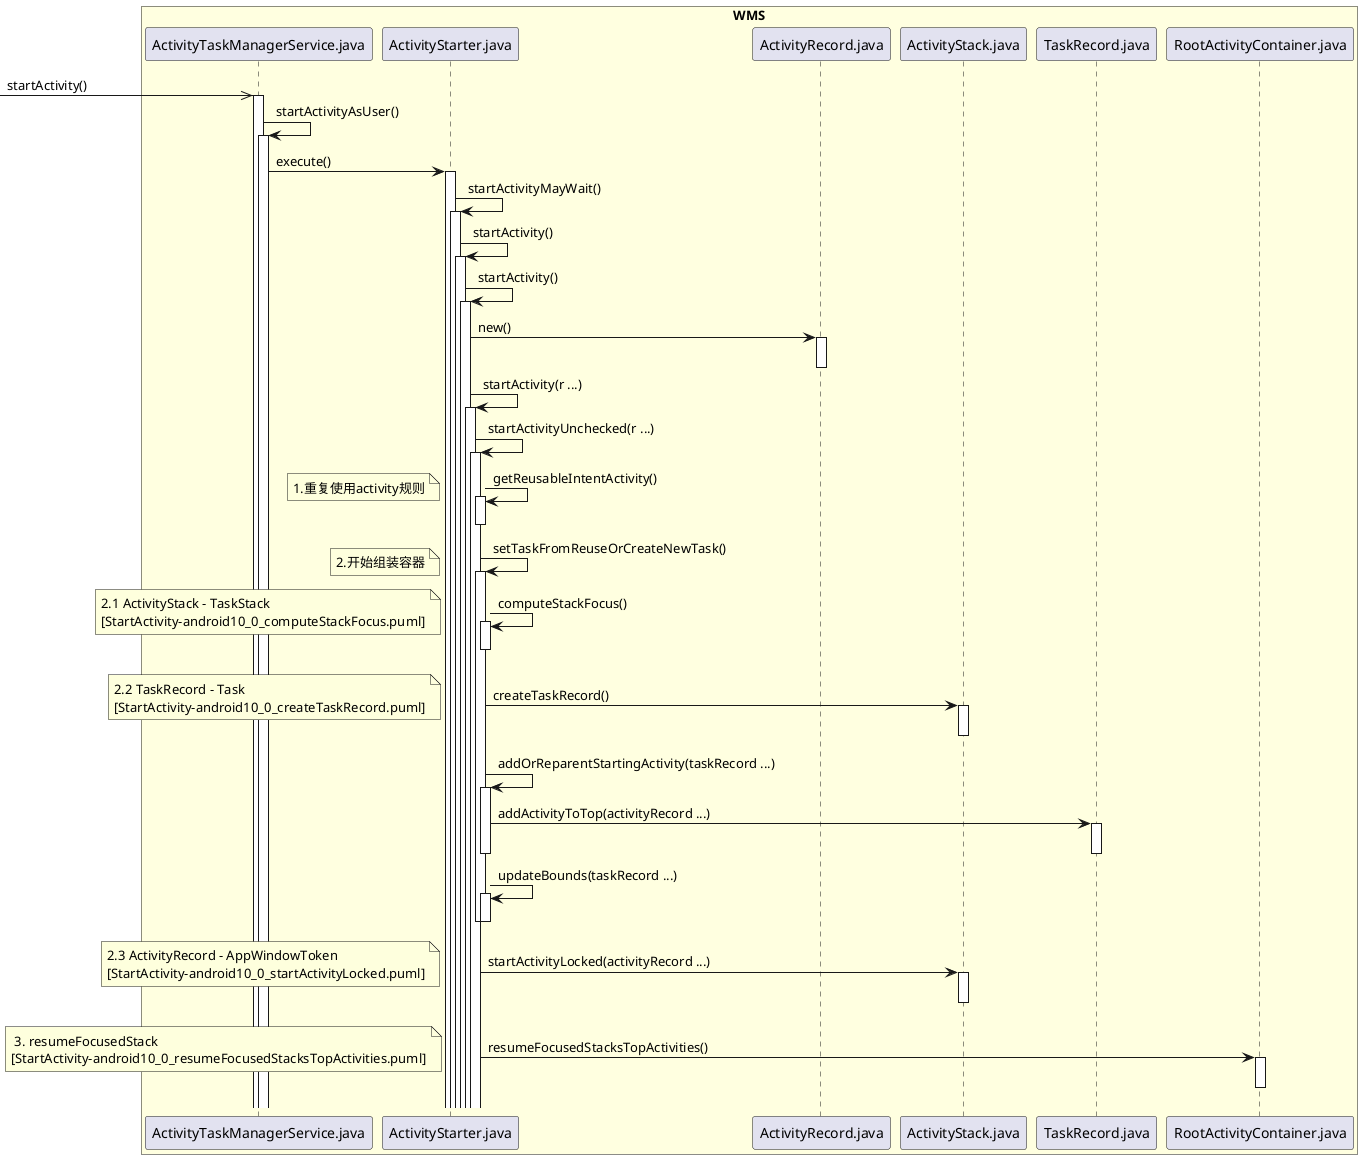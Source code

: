 @startuml

box "WMS"  #LightYellow
participant ActivityTaskManagerService.java
participant ActivityStarter.java
participant ActivityRecord.java
participant ActivityStack.java
participant TaskRecord.java
participant RootActivityContainer.java
end box

[->> ActivityTaskManagerService.java: startActivity()
activate ActivityTaskManagerService.java
ActivityTaskManagerService.java -> ActivityTaskManagerService.java: startActivityAsUser()
activate ActivityTaskManagerService.java
ActivityTaskManagerService.java -> ActivityStarter.java: execute()
activate ActivityStarter.java
ActivityStarter.java -> ActivityStarter.java: startActivityMayWait()
activate ActivityStarter.java
ActivityStarter.java -> ActivityStarter.java: startActivity()
activate ActivityStarter.java
ActivityStarter.java -> ActivityStarter.java: startActivity()
activate ActivityStarter.java

ActivityStarter.java -> ActivityRecord.java:new()
activate ActivityRecord.java
deactivate ActivityRecord.java

ActivityStarter.java -> ActivityStarter.java: startActivity(r ...)
activate ActivityStarter.java
ActivityStarter.java -> ActivityStarter.java: startActivityUnchecked(r ...)
activate ActivityStarter.java
ActivityStarter.java -> ActivityStarter.java: getReusableIntentActivity()
activate ActivityStarter.java
deactivate ActivityStarter.java
note left:1.重复使用activity规则

ActivityStarter.java -> ActivityStarter.java: setTaskFromReuseOrCreateNewTask()
activate ActivityStarter.java
note left:2.开始组装容器
ActivityStarter.java -> ActivityStarter.java: computeStackFocus()
activate ActivityStarter.java
deactivate ActivityStarter.java
note left
2.1 ActivityStack - TaskStack
[StartActivity-android10_0_computeStackFocus.puml]
end note
ActivityStarter.java -> ActivityStack.java : createTaskRecord()
activate ActivityStack.java
deactivate ActivityStack.java
note left
2.2 TaskRecord - Task
[StartActivity-android10_0_createTaskRecord.puml]
end note

ActivityStarter.java -> ActivityStarter.java : addOrReparentStartingActivity(taskRecord ...)
activate ActivityStarter.java
ActivityStarter.java -> TaskRecord.java : addActivityToTop(activityRecord ...)
activate TaskRecord.java
deactivate TaskRecord.java
deactivate ActivityStarter.java

ActivityStarter.java -> ActivityStarter.java : updateBounds(taskRecord ...)
activate ActivityStarter.java
deactivate ActivityStarter.java
deactivate ActivityStarter.java

ActivityStarter.java -> ActivityStack.java : startActivityLocked(activityRecord ...)
activate ActivityStack.java
deactivate ActivityStack.java
note left
2.3 ActivityRecord - AppWindowToken
[StartActivity-android10_0_startActivityLocked.puml]
end note

ActivityStarter.java -> RootActivityContainer.java :resumeFocusedStacksTopActivities()
activate RootActivityContainer.java
deactivate RootActivityContainer.java
note left
 3. resumeFocusedStack
[StartActivity-android10_0_resumeFocusedStacksTopActivities.puml]
end note


@enduml